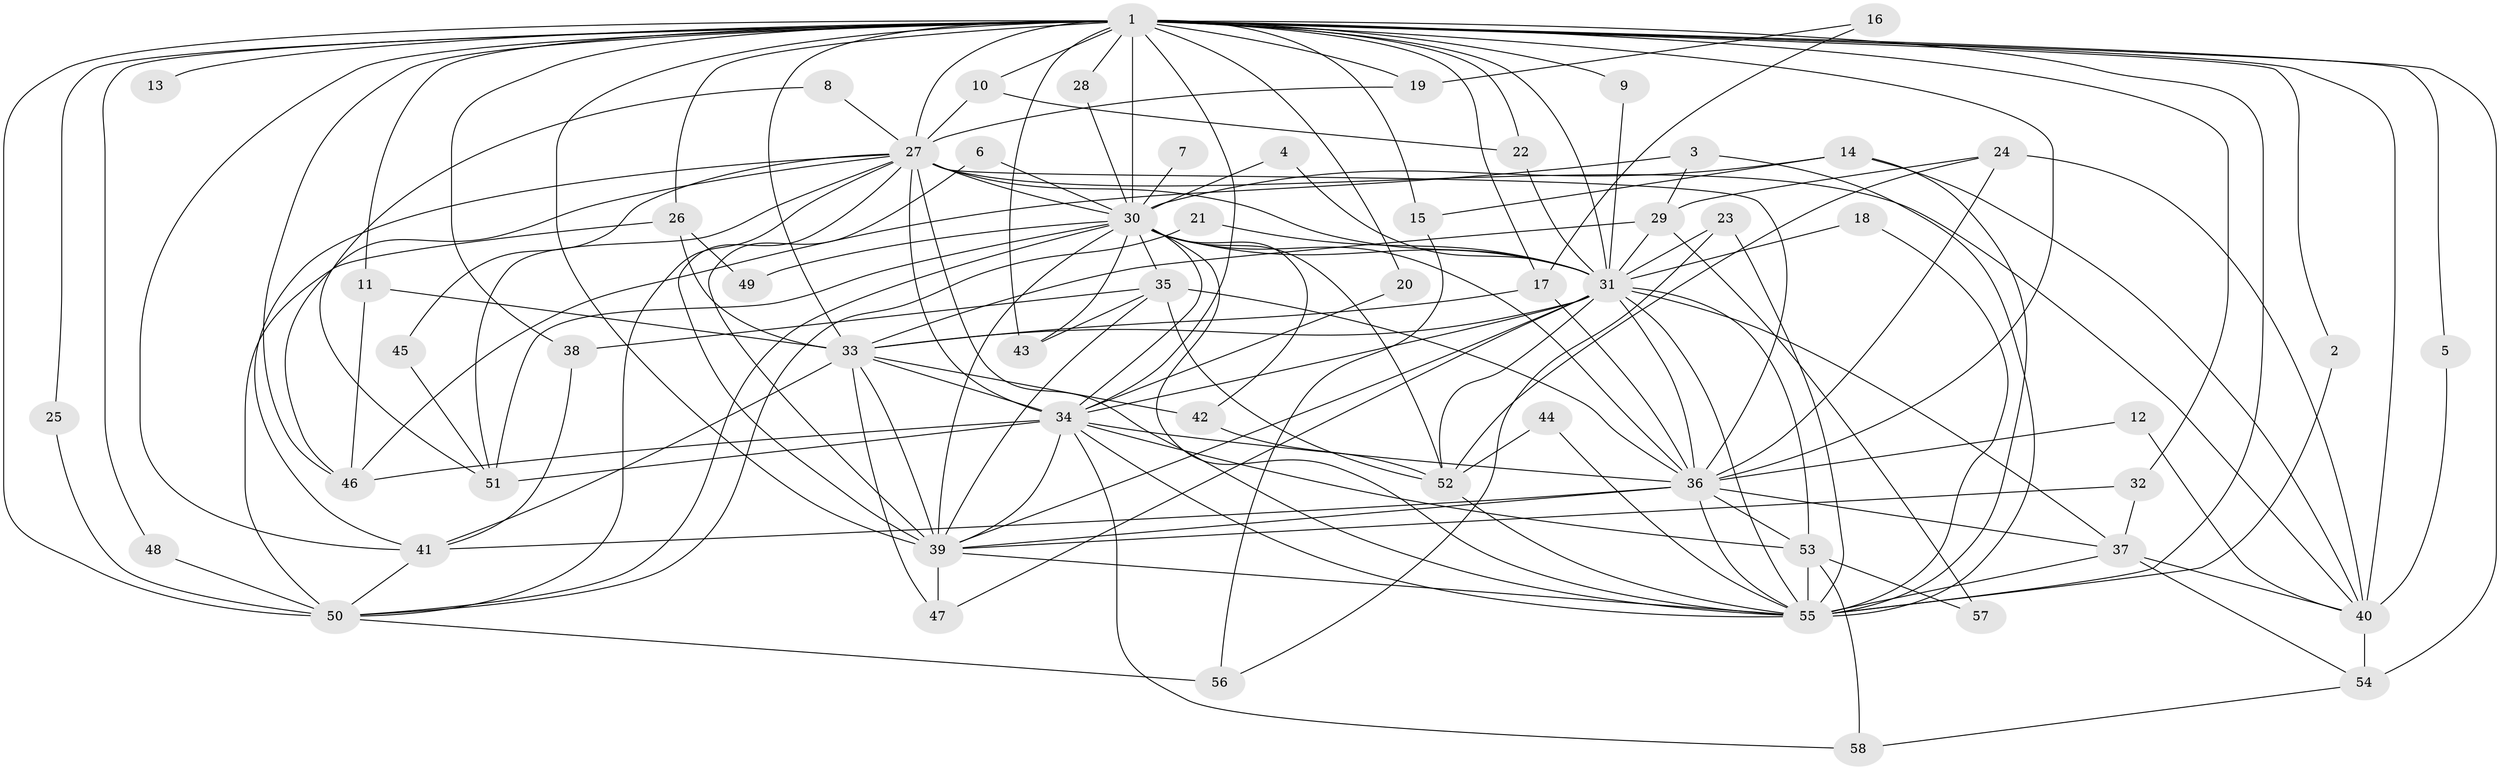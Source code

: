 // original degree distribution, {32: 0.008695652173913044, 19: 0.017391304347826087, 21: 0.008695652173913044, 12: 0.008695652173913044, 14: 0.008695652173913044, 20: 0.008695652173913044, 15: 0.017391304347826087, 23: 0.008695652173913044, 13: 0.008695652173913044, 5: 0.02608695652173913, 11: 0.008695652173913044, 10: 0.008695652173913044, 4: 0.11304347826086956, 9: 0.008695652173913044, 6: 0.02608695652173913, 2: 0.5478260869565217, 3: 0.14782608695652175, 8: 0.008695652173913044, 7: 0.008695652173913044}
// Generated by graph-tools (version 1.1) at 2025/25/03/09/25 03:25:46]
// undirected, 58 vertices, 157 edges
graph export_dot {
graph [start="1"]
  node [color=gray90,style=filled];
  1;
  2;
  3;
  4;
  5;
  6;
  7;
  8;
  9;
  10;
  11;
  12;
  13;
  14;
  15;
  16;
  17;
  18;
  19;
  20;
  21;
  22;
  23;
  24;
  25;
  26;
  27;
  28;
  29;
  30;
  31;
  32;
  33;
  34;
  35;
  36;
  37;
  38;
  39;
  40;
  41;
  42;
  43;
  44;
  45;
  46;
  47;
  48;
  49;
  50;
  51;
  52;
  53;
  54;
  55;
  56;
  57;
  58;
  1 -- 2 [weight=1.0];
  1 -- 5 [weight=1.0];
  1 -- 9 [weight=1.0];
  1 -- 10 [weight=1.0];
  1 -- 11 [weight=1.0];
  1 -- 13 [weight=2.0];
  1 -- 15 [weight=1.0];
  1 -- 17 [weight=1.0];
  1 -- 19 [weight=1.0];
  1 -- 20 [weight=1.0];
  1 -- 22 [weight=1.0];
  1 -- 25 [weight=1.0];
  1 -- 26 [weight=2.0];
  1 -- 27 [weight=3.0];
  1 -- 28 [weight=1.0];
  1 -- 30 [weight=5.0];
  1 -- 31 [weight=3.0];
  1 -- 32 [weight=2.0];
  1 -- 33 [weight=2.0];
  1 -- 34 [weight=3.0];
  1 -- 36 [weight=3.0];
  1 -- 38 [weight=2.0];
  1 -- 39 [weight=4.0];
  1 -- 40 [weight=2.0];
  1 -- 41 [weight=1.0];
  1 -- 43 [weight=1.0];
  1 -- 46 [weight=1.0];
  1 -- 48 [weight=1.0];
  1 -- 50 [weight=2.0];
  1 -- 54 [weight=2.0];
  1 -- 55 [weight=4.0];
  2 -- 55 [weight=1.0];
  3 -- 29 [weight=1.0];
  3 -- 46 [weight=1.0];
  3 -- 55 [weight=1.0];
  4 -- 30 [weight=1.0];
  4 -- 31 [weight=1.0];
  5 -- 40 [weight=1.0];
  6 -- 30 [weight=1.0];
  6 -- 39 [weight=1.0];
  7 -- 30 [weight=2.0];
  8 -- 27 [weight=1.0];
  8 -- 51 [weight=1.0];
  9 -- 31 [weight=1.0];
  10 -- 22 [weight=1.0];
  10 -- 27 [weight=1.0];
  11 -- 33 [weight=1.0];
  11 -- 46 [weight=1.0];
  12 -- 36 [weight=1.0];
  12 -- 40 [weight=1.0];
  14 -- 15 [weight=1.0];
  14 -- 30 [weight=1.0];
  14 -- 40 [weight=1.0];
  14 -- 55 [weight=1.0];
  15 -- 56 [weight=1.0];
  16 -- 17 [weight=1.0];
  16 -- 19 [weight=1.0];
  17 -- 33 [weight=2.0];
  17 -- 36 [weight=1.0];
  18 -- 31 [weight=1.0];
  18 -- 55 [weight=1.0];
  19 -- 27 [weight=2.0];
  20 -- 34 [weight=1.0];
  21 -- 31 [weight=1.0];
  21 -- 50 [weight=1.0];
  22 -- 31 [weight=2.0];
  23 -- 31 [weight=1.0];
  23 -- 55 [weight=1.0];
  23 -- 56 [weight=1.0];
  24 -- 29 [weight=1.0];
  24 -- 36 [weight=1.0];
  24 -- 40 [weight=2.0];
  24 -- 52 [weight=1.0];
  25 -- 50 [weight=1.0];
  26 -- 33 [weight=1.0];
  26 -- 49 [weight=1.0];
  26 -- 50 [weight=1.0];
  27 -- 30 [weight=2.0];
  27 -- 31 [weight=2.0];
  27 -- 34 [weight=1.0];
  27 -- 36 [weight=1.0];
  27 -- 39 [weight=1.0];
  27 -- 40 [weight=1.0];
  27 -- 41 [weight=1.0];
  27 -- 45 [weight=1.0];
  27 -- 46 [weight=1.0];
  27 -- 50 [weight=1.0];
  27 -- 51 [weight=1.0];
  27 -- 55 [weight=1.0];
  28 -- 30 [weight=1.0];
  29 -- 31 [weight=2.0];
  29 -- 33 [weight=1.0];
  29 -- 57 [weight=1.0];
  30 -- 31 [weight=1.0];
  30 -- 34 [weight=1.0];
  30 -- 35 [weight=2.0];
  30 -- 36 [weight=1.0];
  30 -- 39 [weight=1.0];
  30 -- 42 [weight=1.0];
  30 -- 43 [weight=1.0];
  30 -- 49 [weight=1.0];
  30 -- 50 [weight=1.0];
  30 -- 51 [weight=2.0];
  30 -- 52 [weight=1.0];
  30 -- 55 [weight=2.0];
  31 -- 33 [weight=1.0];
  31 -- 34 [weight=2.0];
  31 -- 36 [weight=1.0];
  31 -- 37 [weight=1.0];
  31 -- 39 [weight=1.0];
  31 -- 47 [weight=1.0];
  31 -- 52 [weight=1.0];
  31 -- 53 [weight=1.0];
  31 -- 55 [weight=1.0];
  32 -- 37 [weight=1.0];
  32 -- 39 [weight=1.0];
  33 -- 34 [weight=1.0];
  33 -- 39 [weight=1.0];
  33 -- 41 [weight=1.0];
  33 -- 42 [weight=1.0];
  33 -- 47 [weight=1.0];
  34 -- 36 [weight=1.0];
  34 -- 39 [weight=1.0];
  34 -- 46 [weight=1.0];
  34 -- 51 [weight=1.0];
  34 -- 53 [weight=1.0];
  34 -- 55 [weight=1.0];
  34 -- 58 [weight=1.0];
  35 -- 36 [weight=1.0];
  35 -- 38 [weight=1.0];
  35 -- 39 [weight=1.0];
  35 -- 43 [weight=1.0];
  35 -- 52 [weight=2.0];
  36 -- 37 [weight=1.0];
  36 -- 39 [weight=2.0];
  36 -- 41 [weight=1.0];
  36 -- 53 [weight=1.0];
  36 -- 55 [weight=1.0];
  37 -- 40 [weight=1.0];
  37 -- 54 [weight=1.0];
  37 -- 55 [weight=1.0];
  38 -- 41 [weight=1.0];
  39 -- 47 [weight=1.0];
  39 -- 55 [weight=1.0];
  40 -- 54 [weight=1.0];
  41 -- 50 [weight=1.0];
  42 -- 52 [weight=1.0];
  44 -- 52 [weight=1.0];
  44 -- 55 [weight=1.0];
  45 -- 51 [weight=1.0];
  48 -- 50 [weight=1.0];
  50 -- 56 [weight=1.0];
  52 -- 55 [weight=1.0];
  53 -- 55 [weight=1.0];
  53 -- 57 [weight=1.0];
  53 -- 58 [weight=1.0];
  54 -- 58 [weight=1.0];
}
